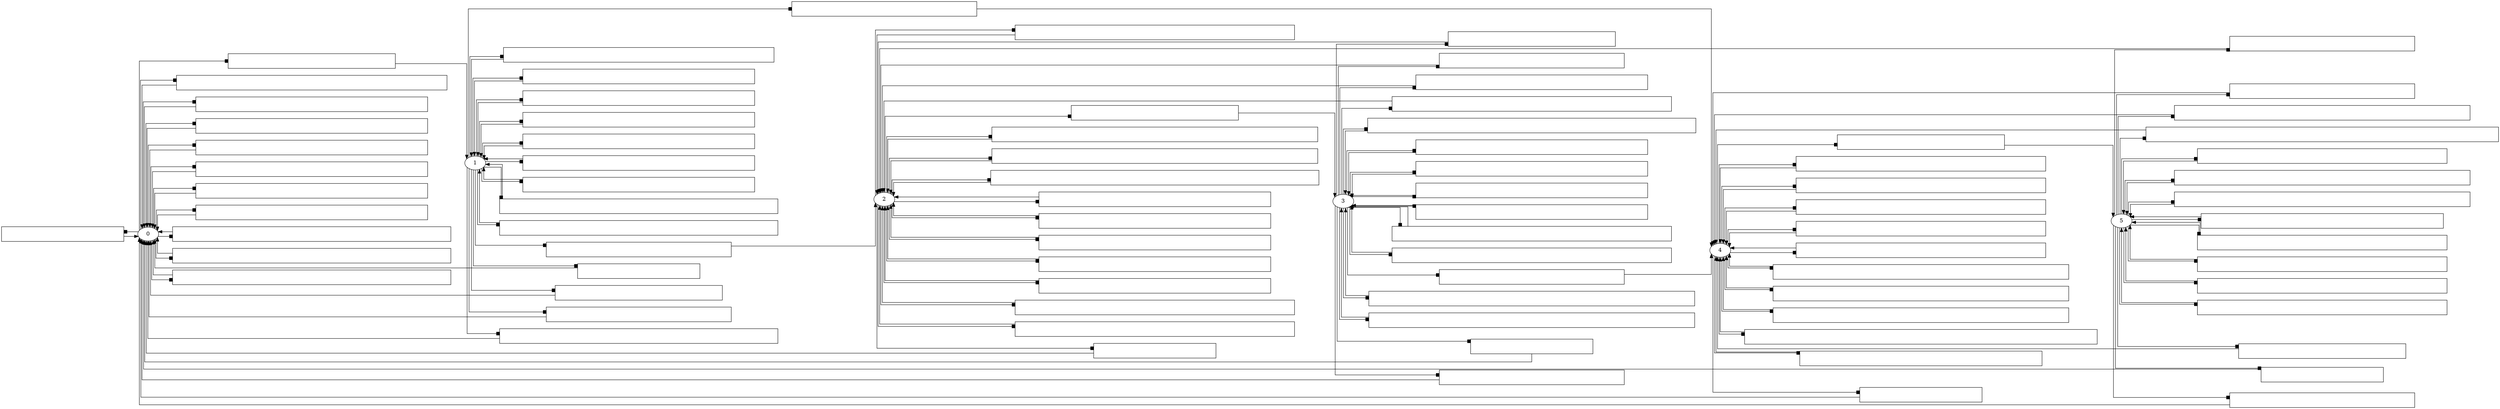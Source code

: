 digraph G {

	rankdir="LR";
	splines=ortho;

	E0 [label="'click' on '#navfluid a.navbar-brand'\n(/html[1]/body[1]/div[1]/nav[1]/div[1]/a[1])", shape="box", style="filled", fillcolor="#FFFFFF", fontcolor="#FFFFFF"];
	0 -> E0 [arrowhead="box"];
	E0 -> 0;

	E1 [label="'click' on '#navigationbar ul.na […] down-toggle.nav-link'\n(/html[1]/body[1]/div[1]/nav[1]/div[1]/div[1]/ul[1]/li[1]/a[1])", shape="box", style="filled", fillcolor="#FFFFFF", fontcolor="#FFFFFF"];
	0 -> E1 [arrowhead="box"];
	E1 -> 1;

	E2 [label="'mousedown' on '#svg_icicle g.context g.brush'\n(/html[1]/body[1]/div[2]/div[1]/div[2]/div[2]/*[name()='svg'][1]/*[name()='g'][2]/*[name()='g'][1])", shape="box", style="filled", fillcolor="#FFFFFF", fontcolor="#FFFFFF"];
	0 -> E2 [arrowhead="box"];
	E2 -> 0;

	E3 [label="'contextmenu' on '#zoom_rectangle'\n(/html[1]/body[1]/div[2]/div[1]/div[2]/div[2]/*[name()='svg'][1]/*[name()='rect'][1])", shape="box", style="filled", fillcolor="#FFFFFF", fontcolor="#FFFFFF"];
	0 -> E3 [arrowhead="box"];
	E3 -> 0;

	E4 [label="'mousemove' on '#zoom_rectangle'\n(/html[1]/body[1]/div[2]/div[1]/div[2]/div[2]/*[name()='svg'][1]/*[name()='rect'][1])", shape="box", style="filled", fillcolor="#FFFFFF", fontcolor="#FFFFFF"];
	0 -> E4 [arrowhead="box"];
	E4 -> 0;

	E5 [label="'mouseout' on '#zoom_rectangle'\n(/html[1]/body[1]/div[2]/div[1]/div[2]/div[2]/*[name()='svg'][1]/*[name()='rect'][1])", shape="box", style="filled", fillcolor="#FFFFFF", fontcolor="#FFFFFF"];
	0 -> E5 [arrowhead="box"];
	E5 -> 0;

	E6 [label="'wheel' on '#zoom_rectangle'\n(/html[1]/body[1]/div[2]/div[1]/div[2]/div[2]/*[name()='svg'][1]/*[name()='rect'][1])", shape="box", style="filled", fillcolor="#FFFFFF", fontcolor="#FFFFFF"];
	0 -> E6 [arrowhead="box"];
	E6 -> 0;

	E7 [label="'mousedown' on '#zoom_rectangle'\n(/html[1]/body[1]/div[2]/div[1]/div[2]/div[2]/*[name()='svg'][1]/*[name()='rect'][1])", shape="box", style="filled", fillcolor="#FFFFFF", fontcolor="#FFFFFF"];
	0 -> E7 [arrowhead="box"];
	E7 -> 0;

	E8 [label="'dblclick' on '#zoom_rectangle'\n(/html[1]/body[1]/div[2]/div[1]/div[2]/div[2]/*[name()='svg'][1]/*[name()='rect'][1])", shape="box", style="filled", fillcolor="#FFFFFF", fontcolor="#FFFFFF"];
	0 -> E8 [arrowhead="box"];
	E8 -> 0;

	E9 [label="'mousemove' on '#c_select0'\n(/html[1]/body[1]/div[2]/div[1]/div[2]/div[2]/*[name()='svg'][1]/*[name()='g'][4]/*[name()='rect'][1])", shape="box", style="filled", fillcolor="#FFFFFF", fontcolor="#FFFFFF"];
	0 -> E9 [arrowhead="box"];
	E9 -> 0;

	E10 [label="'mouseout' on '#c_select0'\n(/html[1]/body[1]/div[2]/div[1]/div[2]/div[2]/*[name()='svg'][1]/*[name()='g'][4]/*[name()='rect'][1])", shape="box", style="filled", fillcolor="#FFFFFF", fontcolor="#FFFFFF"];
	0 -> E10 [arrowhead="box"];
	E10 -> 0;

	E11 [label="'click' on '#c_select0'\n(/html[1]/body[1]/div[2]/div[1]/div[2]/div[2]/*[name()='svg'][1]/*[name()='g'][4]/*[name()='rect'][1])", shape="box", style="filled", fillcolor="#FFFFFF", fontcolor="#FFFFFF"];
	0 -> E11 [arrowhead="box"];
	E11 -> 0;

	E12 [label="'click' on '#navfluid a.navbar-brand'\n(/html[1]/body[1]/div[1]/nav[1]/div[1]/a[1])", shape="box", style="filled", fillcolor="#FFFFFF", fontcolor="#FFFFFF"];
	1 -> E12 [arrowhead="box"];
	E12 -> 0;

	E13 [label="'click' on '#navigationbar ul.na […] down-toggle.nav-link'\n(/html[1]/body[1]/div[1]/nav[1]/div[1]/div[1]/ul[1]/li[1]/a[1])", shape="box", style="filled", fillcolor="#FFFFFF", fontcolor="#FFFFFF"];
	1 -> E13 [arrowhead="box"];
	E13 -> 0;

	E14 [label="'click' on '#navigationbar ul.na […] menu a.dropdown-item'\n(/html[1]/body[1]/div[1]/nav[1]/div[1]/div[1]/ul[1]/li[1]/div[1]/a[1])", shape="box", style="filled", fillcolor="#FFFFFF", fontcolor="#FFFFFF"];
	1 -> E14 [arrowhead="box"];
	E14 -> 0;

	E15 [label="'click' on '#navigationbar ul.na […] menu a.dropdown-item'\n(/html[1]/body[1]/div[1]/nav[1]/div[1]/div[1]/ul[1]/li[1]/div[1]/a[2])", shape="box", style="filled", fillcolor="#FFFFFF", fontcolor="#FFFFFF"];
	1 -> E15 [arrowhead="box"];
	E15 -> 2;

	E16 [label="'click' on '#navigationbar ul.na […] menu a.dropdown-item'\n(/html[1]/body[1]/div[1]/nav[1]/div[1]/div[1]/ul[1]/li[1]/div[1]/a[3])", shape="box", style="filled", fillcolor="#FFFFFF", fontcolor="#FFFFFF"];
	1 -> E16 [arrowhead="box"];
	E16 -> 4;

	E17 [label="'mousedown' on '#svg_icicle g.context g.brush'\n(/html[1]/body[1]/div[2]/div[1]/div[2]/div[2]/*[name()='svg'][1]/*[name()='g'][2]/*[name()='g'][1])", shape="box", style="filled", fillcolor="#FFFFFF", fontcolor="#FFFFFF"];
	1 -> E17 [arrowhead="box"];
	E17 -> 1;

	E18 [label="'contextmenu' on '#zoom_rectangle'\n(/html[1]/body[1]/div[2]/div[1]/div[2]/div[2]/*[name()='svg'][1]/*[name()='rect'][1])", shape="box", style="filled", fillcolor="#FFFFFF", fontcolor="#FFFFFF"];
	1 -> E18 [arrowhead="box"];
	E18 -> 1;

	E19 [label="'mousemove' on '#zoom_rectangle'\n(/html[1]/body[1]/div[2]/div[1]/div[2]/div[2]/*[name()='svg'][1]/*[name()='rect'][1])", shape="box", style="filled", fillcolor="#FFFFFF", fontcolor="#FFFFFF"];
	1 -> E19 [arrowhead="box"];
	E19 -> 1;

	E20 [label="'mouseout' on '#zoom_rectangle'\n(/html[1]/body[1]/div[2]/div[1]/div[2]/div[2]/*[name()='svg'][1]/*[name()='rect'][1])", shape="box", style="filled", fillcolor="#FFFFFF", fontcolor="#FFFFFF"];
	1 -> E20 [arrowhead="box"];
	E20 -> 1;

	E21 [label="'wheel' on '#zoom_rectangle'\n(/html[1]/body[1]/div[2]/div[1]/div[2]/div[2]/*[name()='svg'][1]/*[name()='rect'][1])", shape="box", style="filled", fillcolor="#FFFFFF", fontcolor="#FFFFFF"];
	1 -> E21 [arrowhead="box"];
	E21 -> 1;

	E22 [label="'mousedown' on '#zoom_rectangle'\n(/html[1]/body[1]/div[2]/div[1]/div[2]/div[2]/*[name()='svg'][1]/*[name()='rect'][1])", shape="box", style="filled", fillcolor="#FFFFFF", fontcolor="#FFFFFF"];
	1 -> E22 [arrowhead="box"];
	E22 -> 1;

	E23 [label="'dblclick' on '#zoom_rectangle'\n(/html[1]/body[1]/div[2]/div[1]/div[2]/div[2]/*[name()='svg'][1]/*[name()='rect'][1])", shape="box", style="filled", fillcolor="#FFFFFF", fontcolor="#FFFFFF"];
	1 -> E23 [arrowhead="box"];
	E23 -> 1;

	E24 [label="'mousemove' on '#c_select0'\n(/html[1]/body[1]/div[2]/div[1]/div[2]/div[2]/*[name()='svg'][1]/*[name()='g'][4]/*[name()='rect'][1])", shape="box", style="filled", fillcolor="#FFFFFF", fontcolor="#FFFFFF"];
	1 -> E24 [arrowhead="box"];
	E24 -> 1;

	E25 [label="'mouseout' on '#c_select0'\n(/html[1]/body[1]/div[2]/div[1]/div[2]/div[2]/*[name()='svg'][1]/*[name()='g'][4]/*[name()='rect'][1])", shape="box", style="filled", fillcolor="#FFFFFF", fontcolor="#FFFFFF"];
	1 -> E25 [arrowhead="box"];
	E25 -> 1;

	E26 [label="'click' on '#c_select0'\n(/html[1]/body[1]/div[2]/div[1]/div[2]/div[2]/*[name()='svg'][1]/*[name()='g'][4]/*[name()='rect'][1])", shape="box", style="filled", fillcolor="#FFFFFF", fontcolor="#FFFFFF"];
	1 -> E26 [arrowhead="box"];
	E26 -> 0;

	E27 [label="'click' on '#navfluid a.navbar-brand'\n(/html[1]/body[1]/div[1]/nav[1]/div[1]/a[1])", shape="box", style="filled", fillcolor="#FFFFFF", fontcolor="#FFFFFF"];
	2 -> E27 [arrowhead="box"];
	E27 -> 0;

	E28 [label="'click' on '#navigationbar ul.na […] down-toggle.nav-link'\n(/html[1]/body[1]/div[1]/nav[1]/div[1]/div[1]/ul[1]/li[1]/a[1])", shape="box", style="filled", fillcolor="#FFFFFF", fontcolor="#FFFFFF"];
	2 -> E28 [arrowhead="box"];
	E28 -> 3;

	E29 [label="'mousedown' on '#contextArc'\n(/html[1]/body[1]/div[2]/div[1]/div[2]/div[2]/*[name()='svg'][1]/*[name()='g'][1]/*[name()='g'][1]/*[name()='path'][1])", shape="box", style="filled", fillcolor="#FFFFFF", fontcolor="#FFFFFF"];
	2 -> E29 [arrowhead="box"];
	E29 -> 2;

	E30 [label="'mousedown' on '#contextHandleP0'\n(/html[1]/body[1]/div[2]/div[1]/div[2]/div[2]/*[name()='svg'][1]/*[name()='g'][1]/*[name()='g'][2]/*[name()='path'][1])", shape="box", style="filled", fillcolor="#FFFFFF", fontcolor="#FFFFFF"];
	2 -> E30 [arrowhead="box"];
	E30 -> 2;

	E31 [label="'mousedown' on '#contextHandle0'\n(/html[1]/body[1]/div[2]/div[1]/div[2]/div[2]/*[name()='svg'][1]/*[name()='g'][1]/*[name()='g'][2]/*[name()='circle'][1])", shape="box", style="filled", fillcolor="#FFFFFF", fontcolor="#FFFFFF"];
	2 -> E31 [arrowhead="box"];
	E31 -> 2;

	E32 [label="'mousemove' on '#zoom_rectangle'\n(/html[1]/body[1]/div[2]/div[1]/div[2]/div[2]/*[name()='svg'][1]/*[name()='rect'][1])", shape="box", style="filled", fillcolor="#FFFFFF", fontcolor="#FFFFFF"];
	2 -> E32 [arrowhead="box"];
	E32 -> 2;

	E33 [label="'mouseout' on '#zoom_rectangle'\n(/html[1]/body[1]/div[2]/div[1]/div[2]/div[2]/*[name()='svg'][1]/*[name()='rect'][1])", shape="box", style="filled", fillcolor="#FFFFFF", fontcolor="#FFFFFF"];
	2 -> E33 [arrowhead="box"];
	E33 -> 2;

	E34 [label="'wheel' on '#zoom_rectangle'\n(/html[1]/body[1]/div[2]/div[1]/div[2]/div[2]/*[name()='svg'][1]/*[name()='rect'][1])", shape="box", style="filled", fillcolor="#FFFFFF", fontcolor="#FFFFFF"];
	2 -> E34 [arrowhead="box"];
	E34 -> 2;

	E35 [label="'mousedown' on '#zoom_rectangle'\n(/html[1]/body[1]/div[2]/div[1]/div[2]/div[2]/*[name()='svg'][1]/*[name()='rect'][1])", shape="box", style="filled", fillcolor="#FFFFFF", fontcolor="#FFFFFF"];
	2 -> E35 [arrowhead="box"];
	E35 -> 2;

	E36 [label="'dblclick' on '#zoom_rectangle'\n(/html[1]/body[1]/div[2]/div[1]/div[2]/div[2]/*[name()='svg'][1]/*[name()='rect'][1])", shape="box", style="filled", fillcolor="#FFFFFF", fontcolor="#FFFFFF"];
	2 -> E36 [arrowhead="box"];
	E36 -> 2;

	E37 [label="'mousemove' on '#c_select0'\n(/html[1]/body[1]/div[2]/div[1]/div[2]/div[2]/*[name()='svg'][1]/*[name()='g'][5]/*[name()='path'][1])", shape="box", style="filled", fillcolor="#FFFFFF", fontcolor="#FFFFFF"];
	2 -> E37 [arrowhead="box"];
	E37 -> 2;

	E38 [label="'mouseout' on '#c_select0'\n(/html[1]/body[1]/div[2]/div[1]/div[2]/div[2]/*[name()='svg'][1]/*[name()='g'][5]/*[name()='path'][1])", shape="box", style="filled", fillcolor="#FFFFFF", fontcolor="#FFFFFF"];
	2 -> E38 [arrowhead="box"];
	E38 -> 2;

	E39 [label="'click' on '#c_select0'\n(/html[1]/body[1]/div[2]/div[1]/div[2]/div[2]/*[name()='svg'][1]/*[name()='g'][5]/*[name()='path'][1])", shape="box", style="filled", fillcolor="#FFFFFF", fontcolor="#FFFFFF"];
	2 -> E39 [arrowhead="box"];
	E39 -> 2;

	E40 [label="'click' on '#navfluid a.navbar-brand'\n(/html[1]/body[1]/div[1]/nav[1]/div[1]/a[1])", shape="box", style="filled", fillcolor="#FFFFFF", fontcolor="#FFFFFF"];
	3 -> E40 [arrowhead="box"];
	E40 -> 0;

	E41 [label="'click' on '#navigationbar ul.na […] down-toggle.nav-link'\n(/html[1]/body[1]/div[1]/nav[1]/div[1]/div[1]/ul[1]/li[1]/a[1])", shape="box", style="filled", fillcolor="#FFFFFF", fontcolor="#FFFFFF"];
	3 -> E41 [arrowhead="box"];
	E41 -> 2;

	E42 [label="'click' on '#navigationbar ul.na […] menu a.dropdown-item'\n(/html[1]/body[1]/div[1]/nav[1]/div[1]/div[1]/ul[1]/li[1]/div[1]/a[1])", shape="box", style="filled", fillcolor="#FFFFFF", fontcolor="#FFFFFF"];
	3 -> E42 [arrowhead="box"];
	E42 -> 0;

	E43 [label="'click' on '#navigationbar ul.na […] menu a.dropdown-item'\n(/html[1]/body[1]/div[1]/nav[1]/div[1]/div[1]/ul[1]/li[1]/div[1]/a[2])", shape="box", style="filled", fillcolor="#FFFFFF", fontcolor="#FFFFFF"];
	3 -> E43 [arrowhead="box"];
	E43 -> 2;

	E44 [label="'click' on '#navigationbar ul.na […] menu a.dropdown-item'\n(/html[1]/body[1]/div[1]/nav[1]/div[1]/div[1]/ul[1]/li[1]/div[1]/a[3])", shape="box", style="filled", fillcolor="#FFFFFF", fontcolor="#FFFFFF"];
	3 -> E44 [arrowhead="box"];
	E44 -> 4;

	E45 [label="'mousedown' on '#contextArc'\n(/html[1]/body[1]/div[2]/div[1]/div[2]/div[2]/*[name()='svg'][1]/*[name()='g'][1]/*[name()='g'][1]/*[name()='path'][1])", shape="box", style="filled", fillcolor="#FFFFFF", fontcolor="#FFFFFF"];
	3 -> E45 [arrowhead="box"];
	E45 -> 3;

	E46 [label="'mousedown' on '#contextHandleP0'\n(/html[1]/body[1]/div[2]/div[1]/div[2]/div[2]/*[name()='svg'][1]/*[name()='g'][1]/*[name()='g'][2]/*[name()='path'][1])", shape="box", style="filled", fillcolor="#FFFFFF", fontcolor="#FFFFFF"];
	3 -> E46 [arrowhead="box"];
	E46 -> 3;

	E47 [label="'mousedown' on '#contextHandle0'\n(/html[1]/body[1]/div[2]/div[1]/div[2]/div[2]/*[name()='svg'][1]/*[name()='g'][1]/*[name()='g'][2]/*[name()='circle'][1])", shape="box", style="filled", fillcolor="#FFFFFF", fontcolor="#FFFFFF"];
	3 -> E47 [arrowhead="box"];
	E47 -> 3;

	E48 [label="'mousemove' on '#zoom_rectangle'\n(/html[1]/body[1]/div[2]/div[1]/div[2]/div[2]/*[name()='svg'][1]/*[name()='rect'][1])", shape="box", style="filled", fillcolor="#FFFFFF", fontcolor="#FFFFFF"];
	3 -> E48 [arrowhead="box"];
	E48 -> 3;

	E49 [label="'mouseout' on '#zoom_rectangle'\n(/html[1]/body[1]/div[2]/div[1]/div[2]/div[2]/*[name()='svg'][1]/*[name()='rect'][1])", shape="box", style="filled", fillcolor="#FFFFFF", fontcolor="#FFFFFF"];
	3 -> E49 [arrowhead="box"];
	E49 -> 3;

	E50 [label="'wheel' on '#zoom_rectangle'\n(/html[1]/body[1]/div[2]/div[1]/div[2]/div[2]/*[name()='svg'][1]/*[name()='rect'][1])", shape="box", style="filled", fillcolor="#FFFFFF", fontcolor="#FFFFFF"];
	3 -> E50 [arrowhead="box"];
	E50 -> 3;

	E51 [label="'mousedown' on '#zoom_rectangle'\n(/html[1]/body[1]/div[2]/div[1]/div[2]/div[2]/*[name()='svg'][1]/*[name()='rect'][1])", shape="box", style="filled", fillcolor="#FFFFFF", fontcolor="#FFFFFF"];
	3 -> E51 [arrowhead="box"];
	E51 -> 3;

	E52 [label="'dblclick' on '#zoom_rectangle'\n(/html[1]/body[1]/div[2]/div[1]/div[2]/div[2]/*[name()='svg'][1]/*[name()='rect'][1])", shape="box", style="filled", fillcolor="#FFFFFF", fontcolor="#FFFFFF"];
	3 -> E52 [arrowhead="box"];
	E52 -> 2;

	E53 [label="'mousemove' on '#c_select0'\n(/html[1]/body[1]/div[2]/div[1]/div[2]/div[2]/*[name()='svg'][1]/*[name()='g'][5]/*[name()='path'][1])", shape="box", style="filled", fillcolor="#FFFFFF", fontcolor="#FFFFFF"];
	3 -> E53 [arrowhead="box"];
	E53 -> 3;

	E54 [label="'mouseout' on '#c_select0'\n(/html[1]/body[1]/div[2]/div[1]/div[2]/div[2]/*[name()='svg'][1]/*[name()='g'][5]/*[name()='path'][1])", shape="box", style="filled", fillcolor="#FFFFFF", fontcolor="#FFFFFF"];
	3 -> E54 [arrowhead="box"];
	E54 -> 3;

	E55 [label="'click' on '#c_select0'\n(/html[1]/body[1]/div[2]/div[1]/div[2]/div[2]/*[name()='svg'][1]/*[name()='g'][5]/*[name()='path'][1])", shape="box", style="filled", fillcolor="#FFFFFF", fontcolor="#FFFFFF"];
	3 -> E55 [arrowhead="box"];
	E55 -> 2;

	E56 [label="'click' on '#navfluid a.navbar-brand'\n(/html[1]/body[1]/div[1]/nav[1]/div[1]/a[1])", shape="box", style="filled", fillcolor="#FFFFFF", fontcolor="#FFFFFF"];
	4 -> E56 [arrowhead="box"];
	E56 -> 0;

	E57 [label="'click' on '#navigationbar ul.na […] down-toggle.nav-link'\n(/html[1]/body[1]/div[1]/nav[1]/div[1]/div[1]/ul[1]/li[1]/a[1])", shape="box", style="filled", fillcolor="#FFFFFF", fontcolor="#FFFFFF"];
	4 -> E57 [arrowhead="box"];
	E57 -> 5;

	E58 [label="'mousemove' on '#zoom_rectangle'\n(/html[1]/body[1]/div[2]/div[1]/div[2]/div[1]/div[2]/*[name()='svg'][1]/*[name()='rect'][1])", shape="box", style="filled", fillcolor="#FFFFFF", fontcolor="#FFFFFF"];
	4 -> E58 [arrowhead="box"];
	E58 -> 4;

	E59 [label="'mouseout' on '#zoom_rectangle'\n(/html[1]/body[1]/div[2]/div[1]/div[2]/div[1]/div[2]/*[name()='svg'][1]/*[name()='rect'][1])", shape="box", style="filled", fillcolor="#FFFFFF", fontcolor="#FFFFFF"];
	4 -> E59 [arrowhead="box"];
	E59 -> 4;

	E60 [label="'contextmenu' on '#zoom_rectangle'\n(/html[1]/body[1]/div[2]/div[1]/div[2]/div[1]/div[2]/*[name()='svg'][1]/*[name()='rect'][1])", shape="box", style="filled", fillcolor="#FFFFFF", fontcolor="#FFFFFF"];
	4 -> E60 [arrowhead="box"];
	E60 -> 4;

	E61 [label="'wheel' on '#zoom_rectangle'\n(/html[1]/body[1]/div[2]/div[1]/div[2]/div[1]/div[2]/*[name()='svg'][1]/*[name()='rect'][1])", shape="box", style="filled", fillcolor="#FFFFFF", fontcolor="#FFFFFF"];
	4 -> E61 [arrowhead="box"];
	E61 -> 4;

	E62 [label="'mousedown' on '#zoom_rectangle'\n(/html[1]/body[1]/div[2]/div[1]/div[2]/div[1]/div[2]/*[name()='svg'][1]/*[name()='rect'][1])", shape="box", style="filled", fillcolor="#FFFFFF", fontcolor="#FFFFFF"];
	4 -> E62 [arrowhead="box"];
	E62 -> 4;

	E63 [label="'mousemove' on '#c_select0'\n(/html[1]/body[1]/div[2]/div[1]/div[2]/div[1]/div[2]/*[name()='svg'][1]/*[name()='g'][1]/*[name()='rect'][1])", shape="box", style="filled", fillcolor="#FFFFFF", fontcolor="#FFFFFF"];
	4 -> E63 [arrowhead="box"];
	E63 -> 4;

	E64 [label="'mouseout' on '#c_select0'\n(/html[1]/body[1]/div[2]/div[1]/div[2]/div[1]/div[2]/*[name()='svg'][1]/*[name()='g'][1]/*[name()='rect'][1])", shape="box", style="filled", fillcolor="#FFFFFF", fontcolor="#FFFFFF"];
	4 -> E64 [arrowhead="box"];
	E64 -> 4;

	E65 [label="'click' on '#c_select0'\n(/html[1]/body[1]/div[2]/div[1]/div[2]/div[1]/div[2]/*[name()='svg'][1]/*[name()='g'][1]/*[name()='rect'][1])", shape="box", style="filled", fillcolor="#FFFFFF", fontcolor="#FFFFFF"];
	4 -> E65 [arrowhead="box"];
	E65 -> 4;

	E66 [label="'click' on '#trail g polygon'\n(/html[1]/body[1]/div[2]/div[1]/div[2]/div[1]/div[3]/*[name()='svg'][1]/*[name()='g'][1]/*[name()='g'][1]/*[name()='polygon'][1])", shape="box", style="filled", fillcolor="#FFFFFF", fontcolor="#FFFFFF"];
	4 -> E66 [arrowhead="box"];
	E66 -> 4;

	E67 [label="'mousedown' on '#svg_context g.brush'\n(/html[1]/body[1]/div[2]/div[1]/div[2]/div[1]/div[5]/*[name()='svg'][1]/*[name()='g'][1])", shape="box", style="filled", fillcolor="#FFFFFF", fontcolor="#FFFFFF"];
	4 -> E67 [arrowhead="box"];
	E67 -> 4;

	E68 [label="'click' on '#navfluid a.navbar-brand'\n(/html[1]/body[1]/div[1]/nav[1]/div[1]/a[1])", shape="box", style="filled", fillcolor="#FFFFFF", fontcolor="#FFFFFF"];
	5 -> E68 [arrowhead="box"];
	E68 -> 0;

	E69 [label="'click' on '#navigationbar ul.na […] down-toggle.nav-link'\n(/html[1]/body[1]/div[1]/nav[1]/div[1]/div[1]/ul[1]/li[1]/a[1])", shape="box", style="filled", fillcolor="#FFFFFF", fontcolor="#FFFFFF"];
	5 -> E69 [arrowhead="box"];
	E69 -> 4;

	E70 [label="'click' on '#navigationbar ul.na […] menu a.dropdown-item'\n(/html[1]/body[1]/div[1]/nav[1]/div[1]/div[1]/ul[1]/li[1]/div[1]/a[1])", shape="box", style="filled", fillcolor="#FFFFFF", fontcolor="#FFFFFF"];
	5 -> E70 [arrowhead="box"];
	E70 -> 0;

	E71 [label="'click' on '#navigationbar ul.na […] menu a.dropdown-item'\n(/html[1]/body[1]/div[1]/nav[1]/div[1]/div[1]/ul[1]/li[1]/div[1]/a[2])", shape="box", style="filled", fillcolor="#FFFFFF", fontcolor="#FFFFFF"];
	5 -> E71 [arrowhead="box"];
	E71 -> 2;

	E72 [label="'click' on '#navigationbar ul.na […] menu a.dropdown-item'\n(/html[1]/body[1]/div[1]/nav[1]/div[1]/div[1]/ul[1]/li[1]/div[1]/a[3])", shape="box", style="filled", fillcolor="#FFFFFF", fontcolor="#FFFFFF"];
	5 -> E72 [arrowhead="box"];
	E72 -> 4;

	E73 [label="'mousemove' on '#zoom_rectangle'\n(/html[1]/body[1]/div[2]/div[1]/div[2]/div[1]/div[2]/*[name()='svg'][1]/*[name()='rect'][1])", shape="box", style="filled", fillcolor="#FFFFFF", fontcolor="#FFFFFF"];
	5 -> E73 [arrowhead="box"];
	E73 -> 5;

	E74 [label="'mouseout' on '#zoom_rectangle'\n(/html[1]/body[1]/div[2]/div[1]/div[2]/div[1]/div[2]/*[name()='svg'][1]/*[name()='rect'][1])", shape="box", style="filled", fillcolor="#FFFFFF", fontcolor="#FFFFFF"];
	5 -> E74 [arrowhead="box"];
	E74 -> 5;

	E75 [label="'contextmenu' on '#zoom_rectangle'\n(/html[1]/body[1]/div[2]/div[1]/div[2]/div[1]/div[2]/*[name()='svg'][1]/*[name()='rect'][1])", shape="box", style="filled", fillcolor="#FFFFFF", fontcolor="#FFFFFF"];
	5 -> E75 [arrowhead="box"];
	E75 -> 5;

	E76 [label="'wheel' on '#zoom_rectangle'\n(/html[1]/body[1]/div[2]/div[1]/div[2]/div[1]/div[2]/*[name()='svg'][1]/*[name()='rect'][1])", shape="box", style="filled", fillcolor="#FFFFFF", fontcolor="#FFFFFF"];
	5 -> E76 [arrowhead="box"];
	E76 -> 5;

	E77 [label="'mousedown' on '#zoom_rectangle'\n(/html[1]/body[1]/div[2]/div[1]/div[2]/div[1]/div[2]/*[name()='svg'][1]/*[name()='rect'][1])", shape="box", style="filled", fillcolor="#FFFFFF", fontcolor="#FFFFFF"];
	5 -> E77 [arrowhead="box"];
	E77 -> 5;

	E78 [label="'mousemove' on '#c_select0'\n(/html[1]/body[1]/div[2]/div[1]/div[2]/div[1]/div[2]/*[name()='svg'][1]/*[name()='g'][1]/*[name()='rect'][1])", shape="box", style="filled", fillcolor="#FFFFFF", fontcolor="#FFFFFF"];
	5 -> E78 [arrowhead="box"];
	E78 -> 5;

	E79 [label="'mouseout' on '#c_select0'\n(/html[1]/body[1]/div[2]/div[1]/div[2]/div[1]/div[2]/*[name()='svg'][1]/*[name()='g'][1]/*[name()='rect'][1])", shape="box", style="filled", fillcolor="#FFFFFF", fontcolor="#FFFFFF"];
	5 -> E79 [arrowhead="box"];
	E79 -> 5;

	E80 [label="'click' on '#c_select0'\n(/html[1]/body[1]/div[2]/div[1]/div[2]/div[1]/div[2]/*[name()='svg'][1]/*[name()='g'][1]/*[name()='rect'][1])", shape="box", style="filled", fillcolor="#FFFFFF", fontcolor="#FFFFFF"];
	5 -> E80 [arrowhead="box"];
	E80 -> 4;

	E81 [label="'click' on '#trail g polygon'\n(/html[1]/body[1]/div[2]/div[1]/div[2]/div[1]/div[3]/*[name()='svg'][1]/*[name()='g'][1]/*[name()='g'][1]/*[name()='polygon'][1])", shape="box", style="filled", fillcolor="#FFFFFF", fontcolor="#FFFFFF"];
	5 -> E81 [arrowhead="box"];
	E81 -> 4;

	E82 [label="'mousedown' on '#svg_context g.brush'\n(/html[1]/body[1]/div[2]/div[1]/div[2]/div[1]/div[5]/*[name()='svg'][1]/*[name()='g'][1])", shape="box", style="filled", fillcolor="#FFFFFF", fontcolor="#FFFFFF"];
	5 -> E82 [arrowhead="box"];
	E82 -> 5;

}